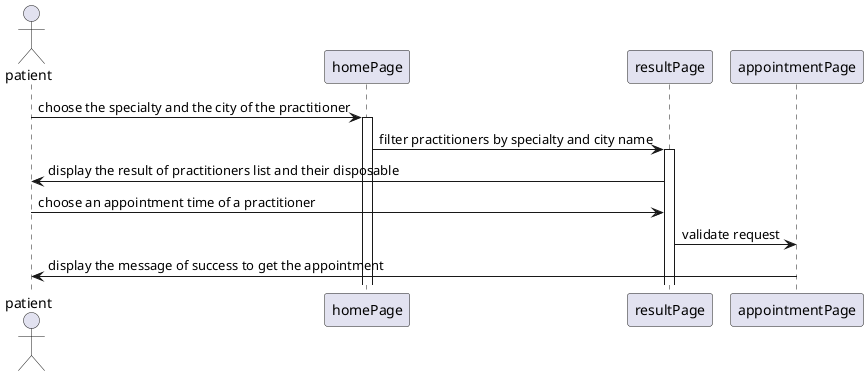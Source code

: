 @startuml get_appointment
actor patient
participant homePage
participant resultPage
participant appointmentPage

patient -> homePage ++ :  choose the specialty and the city of the practitioner
homePage -> resultPage ++ : filter practitioners by specialty and city name
patient <- resultPage : display the result of practitioners list and their disposable
patient -> resultPage : choose an appointment time of a practitioner
resultPage -> appointmentPage : validate request
patient <- appointmentPage : display the message of success to get the appointment 

@enduml